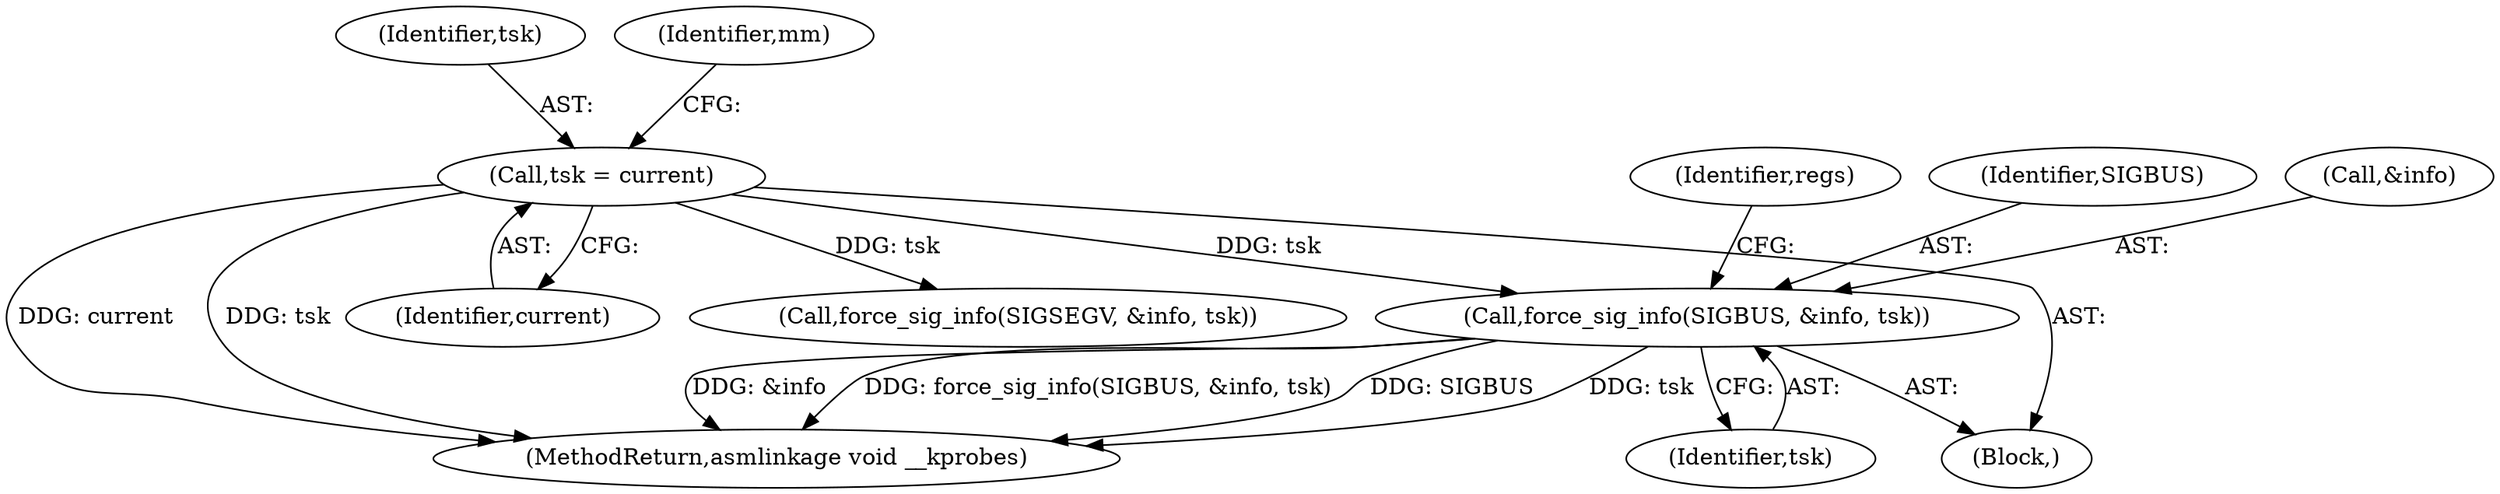 digraph "0_linux_a8b0ca17b80e92faab46ee7179ba9e99ccb61233_29@pointer" {
"1000436" [label="(Call,force_sig_info(SIGBUS, &info, tsk))"];
"1000123" [label="(Call,tsk = current)"];
"1000115" [label="(Block,)"];
"1000123" [label="(Call,tsk = current)"];
"1000440" [label="(Identifier,tsk)"];
"1000444" [label="(Identifier,regs)"];
"1000124" [label="(Identifier,tsk)"];
"1000437" [label="(Identifier,SIGBUS)"];
"1000436" [label="(Call,force_sig_info(SIGBUS, &info, tsk))"];
"1000125" [label="(Identifier,current)"];
"1000127" [label="(Identifier,mm)"];
"1000446" [label="(MethodReturn,asmlinkage void __kprobes)"];
"1000338" [label="(Call,force_sig_info(SIGSEGV, &info, tsk))"];
"1000438" [label="(Call,&info)"];
"1000436" -> "1000115"  [label="AST: "];
"1000436" -> "1000440"  [label="CFG: "];
"1000437" -> "1000436"  [label="AST: "];
"1000438" -> "1000436"  [label="AST: "];
"1000440" -> "1000436"  [label="AST: "];
"1000444" -> "1000436"  [label="CFG: "];
"1000436" -> "1000446"  [label="DDG: force_sig_info(SIGBUS, &info, tsk)"];
"1000436" -> "1000446"  [label="DDG: SIGBUS"];
"1000436" -> "1000446"  [label="DDG: tsk"];
"1000436" -> "1000446"  [label="DDG: &info"];
"1000123" -> "1000436"  [label="DDG: tsk"];
"1000123" -> "1000115"  [label="AST: "];
"1000123" -> "1000125"  [label="CFG: "];
"1000124" -> "1000123"  [label="AST: "];
"1000125" -> "1000123"  [label="AST: "];
"1000127" -> "1000123"  [label="CFG: "];
"1000123" -> "1000446"  [label="DDG: current"];
"1000123" -> "1000446"  [label="DDG: tsk"];
"1000123" -> "1000338"  [label="DDG: tsk"];
}

